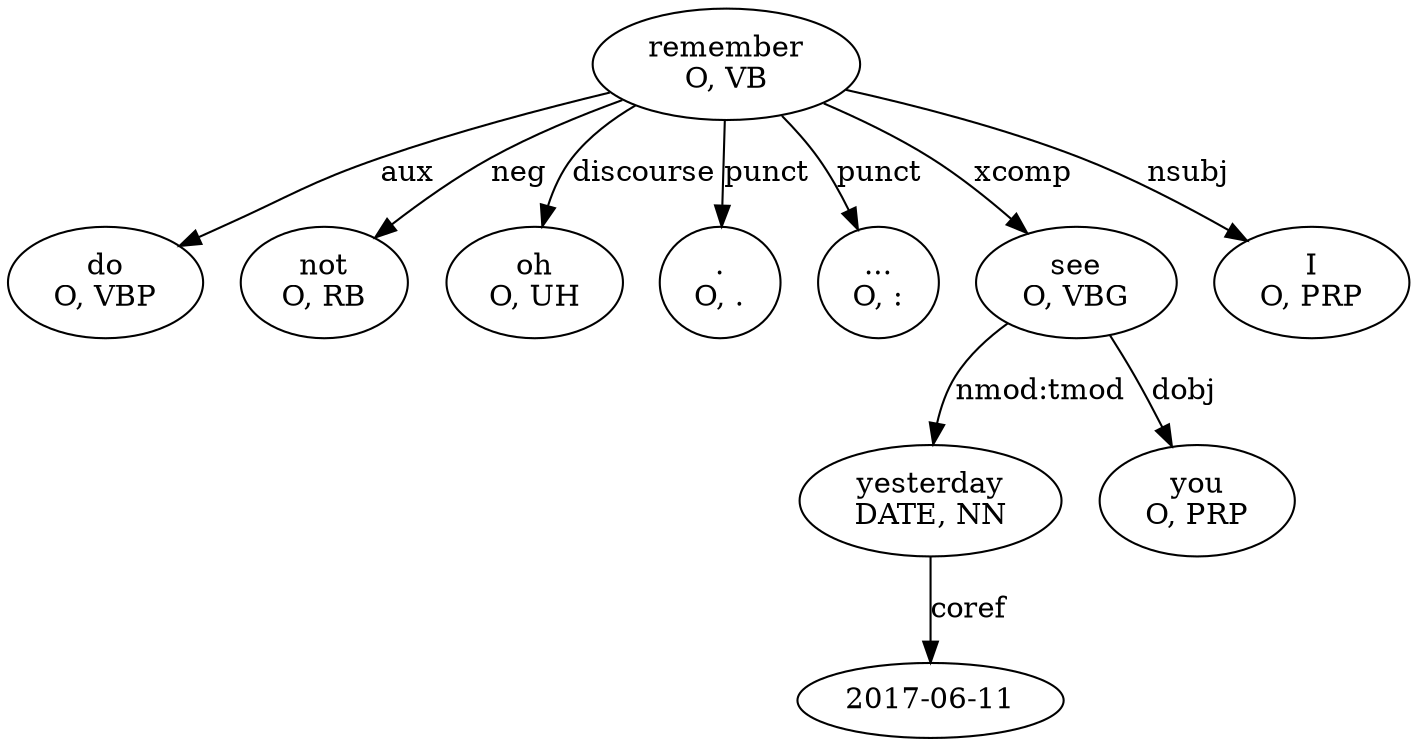 digraph "graph" {
  "remember\nO, VB" -> "do\nO, VBP" ["dep-type"="aux","label"="aux"]
  "remember\nO, VB" -> "not\nO, RB" ["dep-type"="neg","label"="neg"]
  "remember\nO, VB" -> "oh\nO, UH" ["dep-type"="discourse","label"="discourse"]
  "remember\nO, VB" -> ".\nO, ." ["dep-type"="punct","label"="punct"]
  "remember\nO, VB" -> "...\nO, :" ["dep-type"="punct","label"="punct"]
  "remember\nO, VB" -> "see\nO, VBG" ["dep-type"="xcomp","label"="xcomp"]
  "remember\nO, VB" -> "I\nO, PRP" ["dep-type"="nsubj","label"="nsubj"]
  "yesterday\nDATE, NN" -> "2017-06-11" ["label"="coref","type"="coref"]
  "see\nO, VBG" -> "yesterday\nDATE, NN" ["dep-type"="nmod:tmod","label"="nmod:tmod"]
  "see\nO, VBG" -> "you\nO, PRP" ["dep-type"="dobj","label"="dobj"]
  "remember\nO, VB" ["label"="remember\nO, VB","group"="VB","lemma"="remember","sentence"="0","index"="6","type"="O","tag"="VB"]
  "do\nO, VBP" ["label"="do\nO, VBP","group"="VBP","lemma"="do","sentence"="0","index"="4","type"="O","tag"="VBP"]
  "not\nO, RB" ["label"="not\nO, RB","group"="RB","lemma"="not","sentence"="0","index"="5","type"="O","tag"="RB"]
  "oh\nO, UH" ["label"="oh\nO, UH","group"="UH","lemma"="oh","sentence"="0","index"="1","type"="O","tag"="UH"]
  ".\nO, ." ["label"=".\nO, .","group"=".","lemma"=".","sentence"="0","index"="10","type"="O","tag"="."]
  "yesterday\nDATE, NN" ["label"="yesterday\nDATE, NN","group"="NN","lemma"="yesterday","sentence"="0","index"="9","type"="DATE","tag"="NN"]
  "...\nO, :" ["label"="...\nO, :","group"=":","lemma"="...","sentence"="0","index"="2","type"="O","tag"=":"]
  "see\nO, VBG" ["label"="see\nO, VBG","group"="VBG","lemma"="see","sentence"="0","index"="7","type"="O","tag"="VBG"]
  "2017-06-11" ["label"="2017-06-11","type"="DATE","value"="2017-06-11","range"="nlp.annotations$format_time_annotation$fn__22321@1526d0ff","nodes"="[\"0_9\"]"]
  "you\nO, PRP" ["label"="you\nO, PRP","group"="PRP","lemma"="you","sentence"="0","index"="8","type"="O","tag"="PRP"]
  "I\nO, PRP" ["label"="I\nO, PRP","group"="PRP","lemma"="I","sentence"="0","index"="3","type"="O","tag"="PRP"]
}